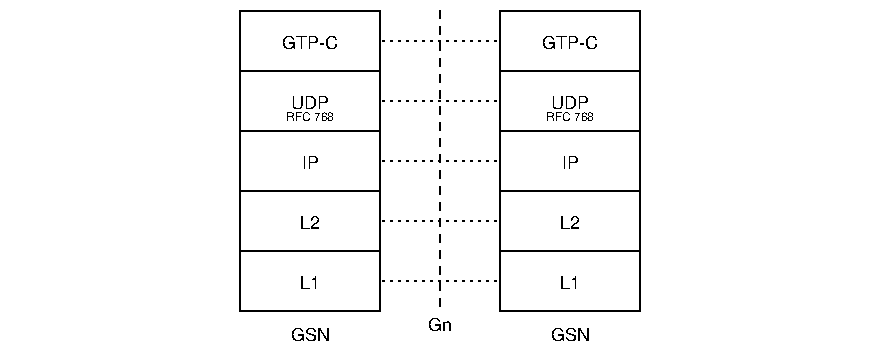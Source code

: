 #FIG 3.2
Portrait
Center
Inches
Letter  
100.00
Single
-2
1200 2
0 32 #a6a6a6
0 33 #dfe3df
6 2700 450 5700 2925
6 2700 450 5700 2925
2 1 2 1 0 7 49 0 -1 3.000 0 0 -1 0 0 2
	 3750 1575 4650 1575
2 1 2 1 0 7 49 0 -1 3.000 0 0 -1 0 0 2
	 3750 1125 4650 1125
2 1 2 1 0 7 49 0 -1 3.000 0 0 -1 0 0 2
	 3750 675 4650 675
2 1 1 1 0 7 49 0 -1 4.000 0 0 -1 0 0 2
	 4200 450 4200 2700
2 1 2 1 0 7 49 0 -1 3.000 0 0 -1 0 0 2
	 3750 2025 4650 2025
2 1 2 1 0 7 49 0 -1 3.000 0 0 -1 0 0 2
	 3750 2475 4650 2475
2 2 0 1 0 7 50 0 20 0.000 0 0 -1 0 0 5
	 2700 2250 3750 2250 3750 2700 2700 2700 2700 2250
2 2 0 1 0 7 50 0 20 0.000 0 0 -1 0 0 5
	 2700 1800 3750 1800 3750 2250 2700 2250 2700 1800
2 2 0 1 0 7 50 0 20 0.000 0 0 -1 0 0 5
	 2700 1350 3750 1350 3750 1800 2700 1800 2700 1350
2 2 0 1 0 7 50 0 20 0.000 0 0 -1 0 0 5
	 2700 900 3750 900 3750 1350 2700 1350 2700 900
2 2 0 1 0 7 50 0 20 0.000 0 0 -1 0 0 5
	 2700 450 3750 450 3750 900 2700 900 2700 450
2 2 0 1 0 7 50 0 20 0.000 0 0 -1 0 0 5
	 4650 450 5700 450 5700 900 4650 900 4650 450
2 2 0 1 0 7 50 0 20 0.000 0 0 -1 0 0 5
	 4650 900 5700 900 5700 1350 4650 1350 4650 900
2 2 0 1 0 7 50 0 20 0.000 0 0 -1 0 0 5
	 4650 1350 5700 1350 5700 1800 4650 1800 4650 1350
2 2 0 1 0 7 50 0 20 0.000 0 0 -1 0 0 5
	 4650 1800 5700 1800 5700 2250 4650 2250 4650 1800
2 2 0 1 0 7 50 0 20 0.000 0 0 -1 0 0 5
	 4650 2250 5700 2250 5700 2700 4650 2700 4650 2250
4 1 0 49 0 16 9 0.0000 4 120 480 3224 735 GTP-C\001
4 1 0 49 0 16 9 0.0000 4 120 345 3224 1185 UDP\001
4 1 0 49 0 16 9 0.0000 4 120 345 5174 1185 UDP\001
4 1 0 49 0 16 9 0.0000 4 120 150 3225 1635 IP\001
4 1 0 49 0 16 9 0.0000 4 120 150 5175 1635 IP\001
4 1 0 49 0 16 9 0.0000 4 120 180 3225 2085 L2\001
4 1 0 49 0 16 9 0.0000 4 120 180 5175 2085 L2\001
4 1 0 49 0 16 9 0.0000 4 120 180 3225 2535 L1\001
4 1 0 49 0 16 9 0.0000 4 120 180 5175 2535 L1\001
4 1 0 49 0 16 9 0.0000 4 120 345 5175 2925 GSN\001
4 1 0 49 0 16 9 0.0000 4 120 345 3225 2925 GSN\001
4 1 0 49 0 16 9 0.0000 4 120 210 4200 2850 Gn\001
4 1 0 49 0 16 9 0.0000 4 120 480 5174 735 GTP-C\001
-6
4 1 0 48 0 16 6 0.0000 4 90 510 3225 1275 RFC 768\001
4 1 0 48 0 16 6 0.0000 4 90 510 5175 1275 RFC 768\001
-6
2 2 0 0 0 7 99 0 20 0.000 0 0 -1 0 0 5
	 900 375 7500 375 7500 3000 900 3000 900 375
